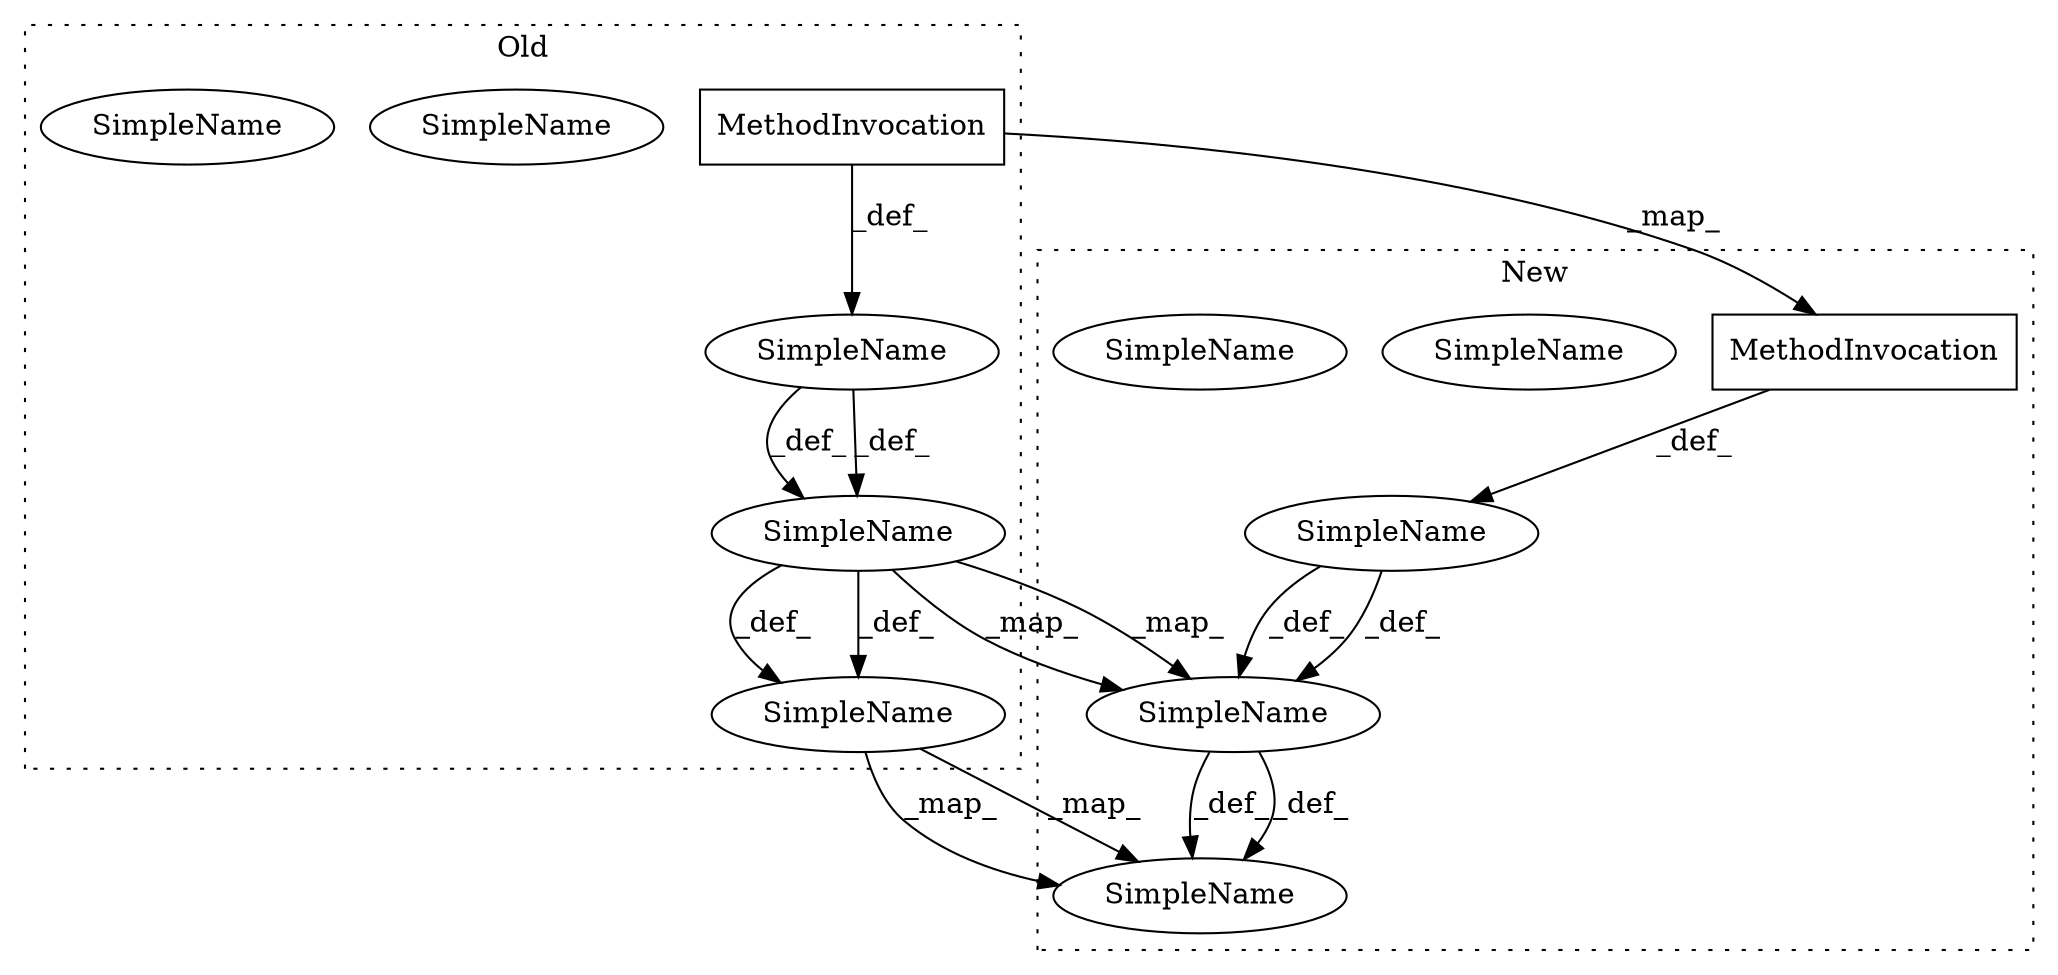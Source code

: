 digraph G {
subgraph cluster0 {
1 [label="MethodInvocation" a="32" s="3914,3941" l="4,1" shape="box"];
4 [label="SimpleName" a="42" s="3884" l="12" shape="ellipse"];
5 [label="SimpleName" a="42" s="3905" l="6" shape="ellipse"];
8 [label="SimpleName" a="42" s="3884" l="12" shape="ellipse"];
10 [label="SimpleName" a="42" s="3905" l="6" shape="ellipse"];
12 [label="SimpleName" a="42" s="" l="" shape="ellipse"];
label = "Old";
style="dotted";
}
subgraph cluster1 {
2 [label="MethodInvocation" a="32" s="4295,4322" l="4,1" shape="box"];
3 [label="SimpleName" a="42" s="4265" l="12" shape="ellipse"];
6 [label="SimpleName" a="42" s="4286" l="6" shape="ellipse"];
7 [label="SimpleName" a="42" s="4265" l="12" shape="ellipse"];
9 [label="SimpleName" a="42" s="4286" l="6" shape="ellipse"];
11 [label="SimpleName" a="42" s="" l="" shape="ellipse"];
label = "New";
style="dotted";
}
1 -> 12 [label="_def_"];
1 -> 2 [label="_map_"];
2 -> 11 [label="_def_"];
3 -> 6 [label="_def_"];
3 -> 6 [label="_def_"];
4 -> 10 [label="_def_"];
4 -> 10 [label="_def_"];
4 -> 3 [label="_map_"];
4 -> 3 [label="_map_"];
10 -> 6 [label="_map_"];
10 -> 6 [label="_map_"];
11 -> 3 [label="_def_"];
11 -> 3 [label="_def_"];
12 -> 4 [label="_def_"];
12 -> 4 [label="_def_"];
}
